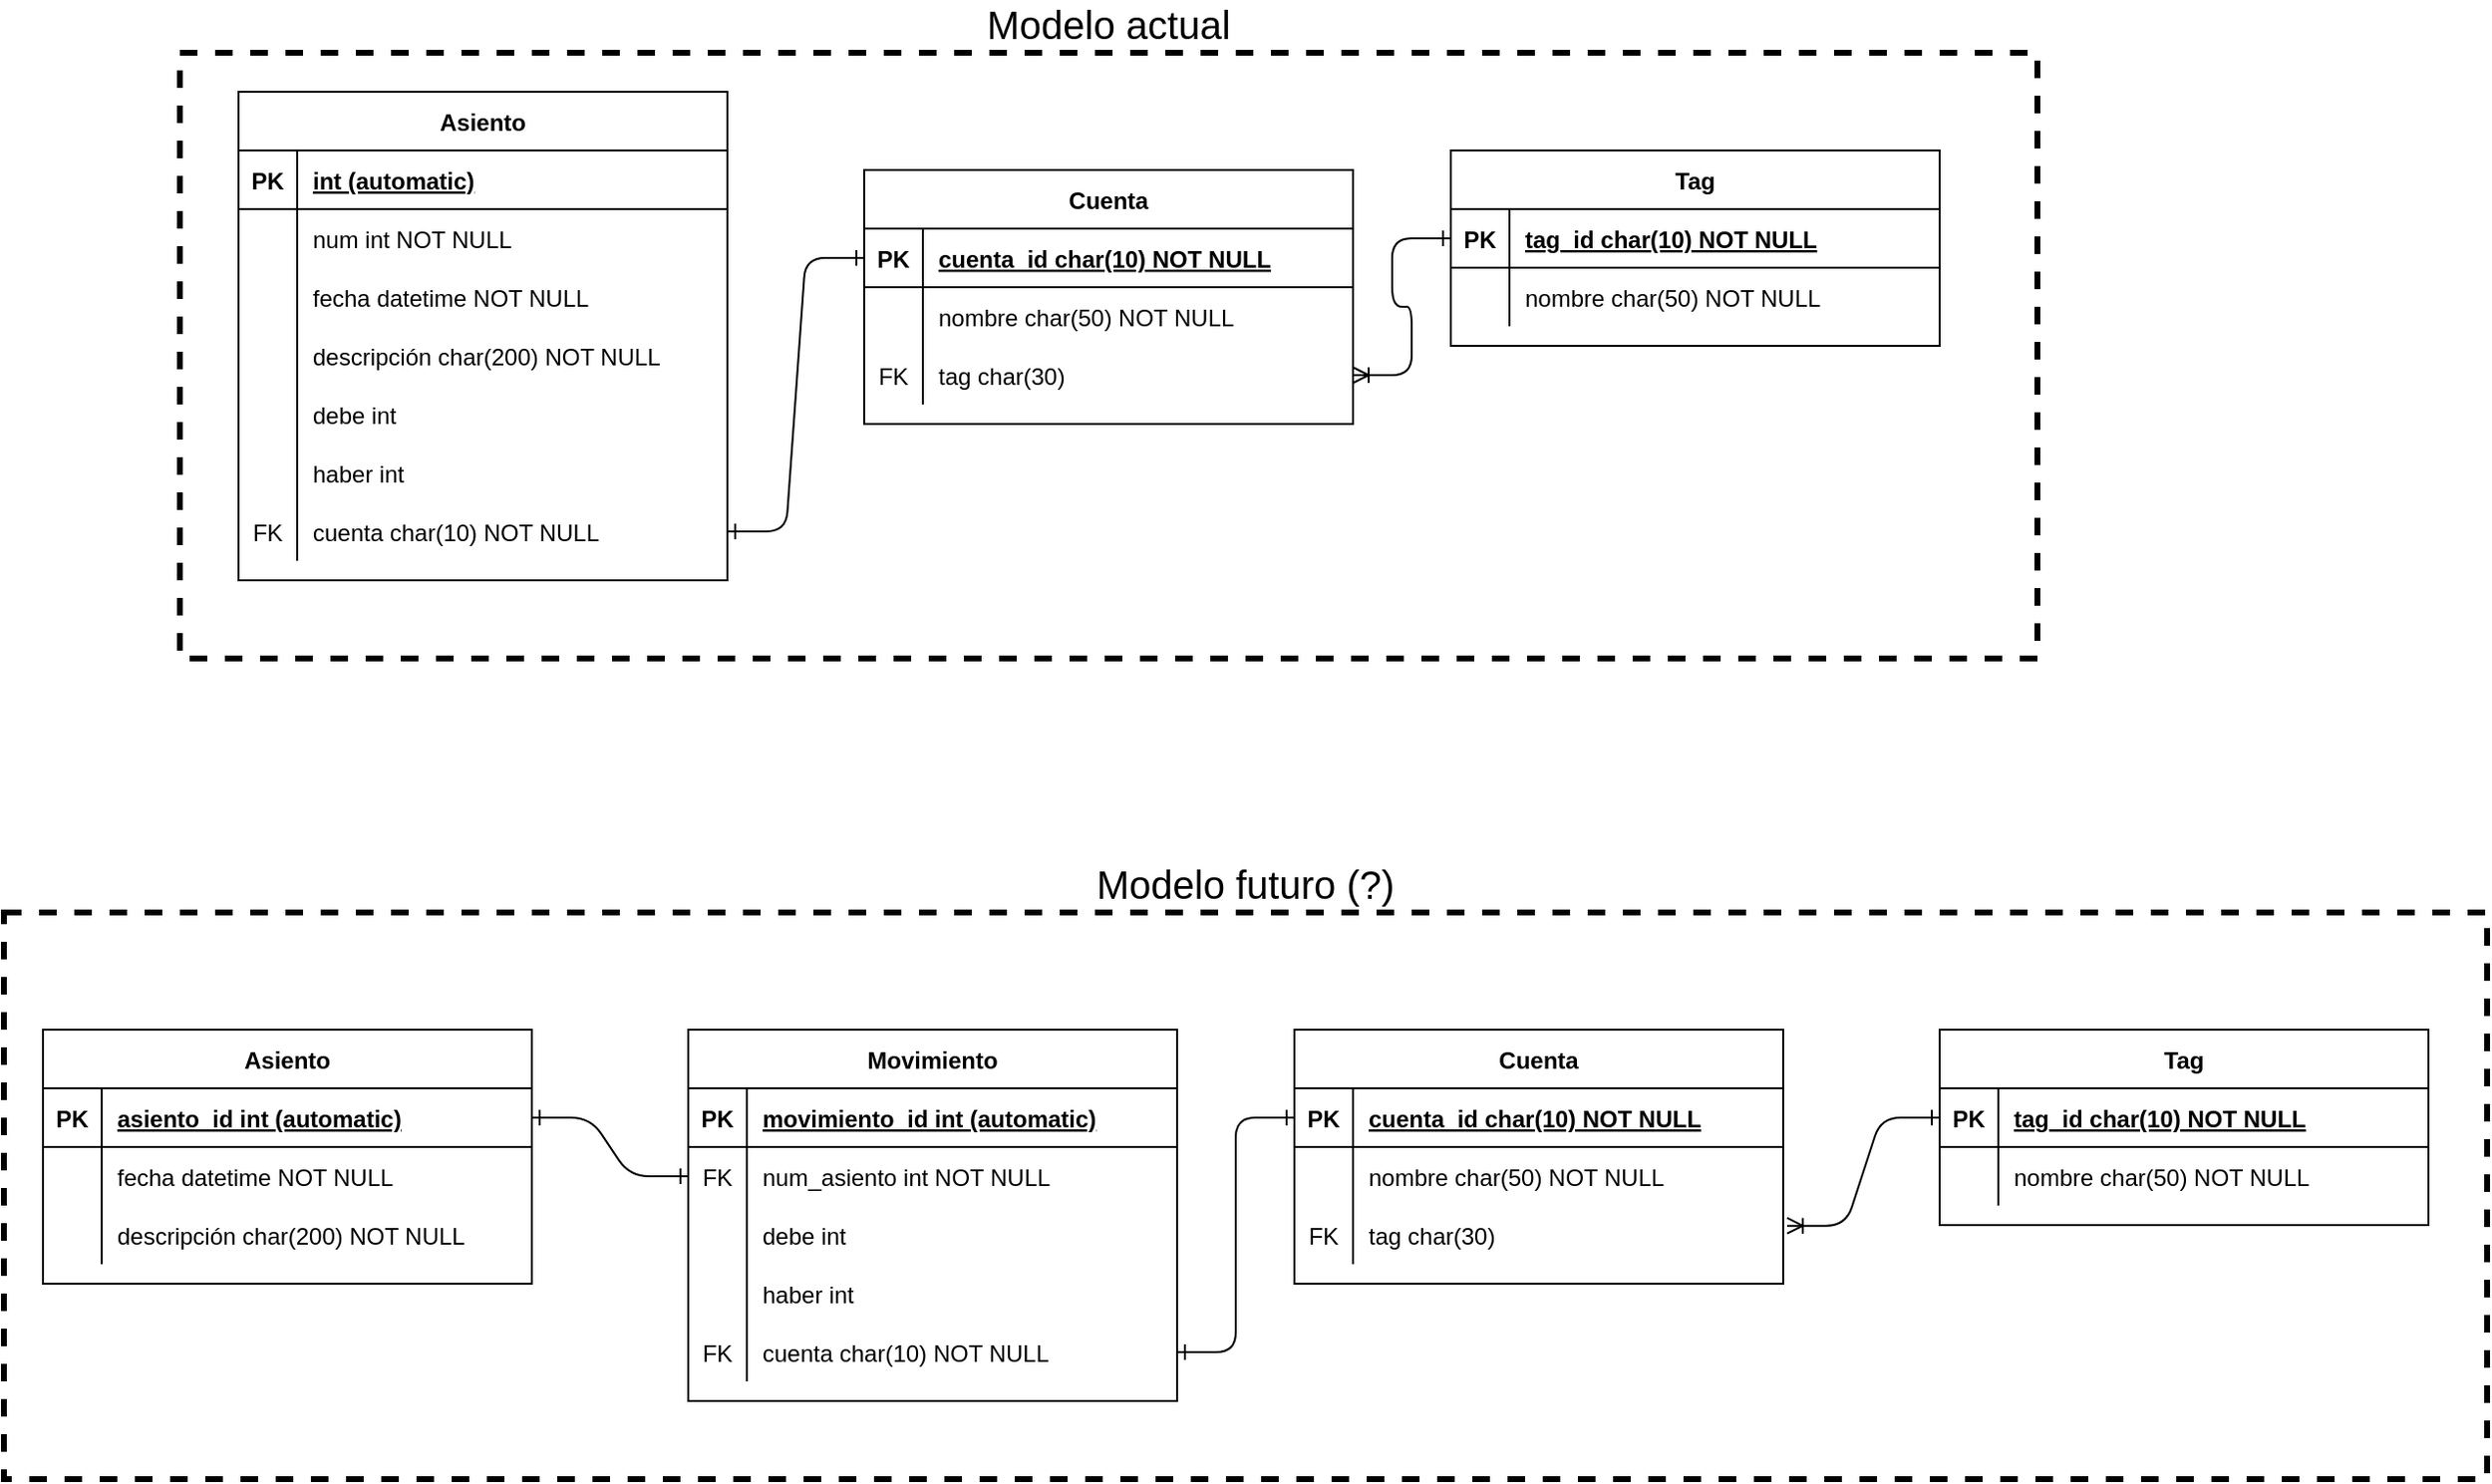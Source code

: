 <mxfile version="14.5.1" type="device" pages="2"><diagram id="R2lEEEUBdFMjLlhIrx00" name="database"><mxGraphModel dx="853" dy="494" grid="1" gridSize="10" guides="1" tooltips="1" connect="1" arrows="1" fold="1" page="1" pageScale="1" pageWidth="850" pageHeight="1100" math="0" shadow="0" extFonts="Permanent Marker^https://fonts.googleapis.com/css?family=Permanent+Marker"><root><mxCell id="0"/><mxCell id="1" parent="0"/><mxCell id="C-vyLk0tnHw3VtMMgP7b-12" value="" style="edgeStyle=entityRelationEdgeStyle;endArrow=ERzeroToMany;startArrow=ERone;endFill=1;startFill=0;" parent="1" edge="1"><mxGeometry width="100" height="100" relative="1" as="geometry"><mxPoint x="400" y="180" as="sourcePoint"/><mxPoint x="700" y="355" as="targetPoint"/></mxGeometry></mxCell><mxCell id="5wsSqQ8kcALmY3AKWx4i-165" value="" style="group;strokeWidth=3;dashed=1;" parent="1" vertex="1" connectable="0"><mxGeometry x="40" y="540" width="1270" height="290" as="geometry"/></mxCell><mxCell id="5wsSqQ8kcALmY3AKWx4i-164" value="&lt;font style=&quot;font-size: 20px&quot;&gt;Modelo futuro (?)&lt;/font&gt;" style="rounded=0;whiteSpace=wrap;html=1;labelPosition=center;verticalLabelPosition=top;align=center;verticalAlign=bottom;dashed=1;strokeWidth=3;" parent="5wsSqQ8kcALmY3AKWx4i-165" vertex="1"><mxGeometry width="1270" height="290" as="geometry"/></mxCell><mxCell id="5wsSqQ8kcALmY3AKWx4i-46" value="Cuenta" style="shape=table;startSize=30;container=1;collapsible=1;childLayout=tableLayout;fixedRows=1;rowLines=0;fontStyle=1;align=center;resizeLast=1;" parent="5wsSqQ8kcALmY3AKWx4i-165" vertex="1"><mxGeometry x="660" y="60" width="250" height="130" as="geometry"/></mxCell><mxCell id="5wsSqQ8kcALmY3AKWx4i-47" value="" style="shape=partialRectangle;collapsible=0;dropTarget=0;pointerEvents=0;fillColor=none;points=[[0,0.5],[1,0.5]];portConstraint=eastwest;top=0;left=0;right=0;bottom=1;" parent="5wsSqQ8kcALmY3AKWx4i-46" vertex="1"><mxGeometry y="30" width="250" height="30" as="geometry"/></mxCell><mxCell id="5wsSqQ8kcALmY3AKWx4i-48" value="PK" style="shape=partialRectangle;overflow=hidden;connectable=0;fillColor=none;top=0;left=0;bottom=0;right=0;fontStyle=1;" parent="5wsSqQ8kcALmY3AKWx4i-47" vertex="1"><mxGeometry width="30" height="30" as="geometry"/></mxCell><mxCell id="5wsSqQ8kcALmY3AKWx4i-49" value="cuenta_id char(10) NOT NULL" style="shape=partialRectangle;overflow=hidden;connectable=0;fillColor=none;top=0;left=0;bottom=0;right=0;align=left;spacingLeft=6;fontStyle=5;" parent="5wsSqQ8kcALmY3AKWx4i-47" vertex="1"><mxGeometry x="30" width="220" height="30" as="geometry"/></mxCell><mxCell id="5wsSqQ8kcALmY3AKWx4i-50" value="" style="shape=partialRectangle;collapsible=0;dropTarget=0;pointerEvents=0;fillColor=none;points=[[0,0.5],[1,0.5]];portConstraint=eastwest;top=0;left=0;right=0;bottom=0;" parent="5wsSqQ8kcALmY3AKWx4i-46" vertex="1"><mxGeometry y="60" width="250" height="30" as="geometry"/></mxCell><mxCell id="5wsSqQ8kcALmY3AKWx4i-51" value="" style="shape=partialRectangle;overflow=hidden;connectable=0;fillColor=none;top=0;left=0;bottom=0;right=0;" parent="5wsSqQ8kcALmY3AKWx4i-50" vertex="1"><mxGeometry width="30" height="30" as="geometry"/></mxCell><mxCell id="5wsSqQ8kcALmY3AKWx4i-52" value="nombre char(50) NOT NULL" style="shape=partialRectangle;overflow=hidden;connectable=0;fillColor=none;top=0;left=0;bottom=0;right=0;align=left;spacingLeft=6;" parent="5wsSqQ8kcALmY3AKWx4i-50" vertex="1"><mxGeometry x="30" width="220" height="30" as="geometry"/></mxCell><mxCell id="5wsSqQ8kcALmY3AKWx4i-107" value="" style="shape=partialRectangle;collapsible=0;dropTarget=0;pointerEvents=0;fillColor=none;points=[[0,0.5],[1,0.5]];portConstraint=eastwest;top=0;left=0;right=0;bottom=0;" parent="5wsSqQ8kcALmY3AKWx4i-46" vertex="1"><mxGeometry y="90" width="250" height="30" as="geometry"/></mxCell><mxCell id="5wsSqQ8kcALmY3AKWx4i-108" value="FK" style="shape=partialRectangle;overflow=hidden;connectable=0;fillColor=none;top=0;left=0;bottom=0;right=0;" parent="5wsSqQ8kcALmY3AKWx4i-107" vertex="1"><mxGeometry width="30" height="30" as="geometry"/></mxCell><mxCell id="5wsSqQ8kcALmY3AKWx4i-109" value="tag char(30)" style="shape=partialRectangle;overflow=hidden;connectable=0;fillColor=none;top=0;left=0;bottom=0;right=0;align=left;spacingLeft=6;" parent="5wsSqQ8kcALmY3AKWx4i-107" vertex="1"><mxGeometry x="30" width="220" height="30" as="geometry"/></mxCell><mxCell id="5wsSqQ8kcALmY3AKWx4i-53" value="Asiento" style="shape=table;startSize=30;container=1;collapsible=1;childLayout=tableLayout;fixedRows=1;rowLines=0;fontStyle=1;align=center;resizeLast=1;" parent="5wsSqQ8kcALmY3AKWx4i-165" vertex="1"><mxGeometry x="20" y="60" width="250" height="130" as="geometry"/></mxCell><mxCell id="5wsSqQ8kcALmY3AKWx4i-54" value="" style="shape=partialRectangle;collapsible=0;dropTarget=0;pointerEvents=0;fillColor=none;points=[[0,0.5],[1,0.5]];portConstraint=eastwest;top=0;left=0;right=0;bottom=1;" parent="5wsSqQ8kcALmY3AKWx4i-53" vertex="1"><mxGeometry y="30" width="250" height="30" as="geometry"/></mxCell><mxCell id="5wsSqQ8kcALmY3AKWx4i-55" value="PK" style="shape=partialRectangle;overflow=hidden;connectable=0;fillColor=none;top=0;left=0;bottom=0;right=0;fontStyle=1;" parent="5wsSqQ8kcALmY3AKWx4i-54" vertex="1"><mxGeometry width="30" height="30" as="geometry"/></mxCell><mxCell id="5wsSqQ8kcALmY3AKWx4i-56" value="asiento_id int (automatic)" style="shape=partialRectangle;overflow=hidden;connectable=0;fillColor=none;top=0;left=0;bottom=0;right=0;align=left;spacingLeft=6;fontStyle=5;" parent="5wsSqQ8kcALmY3AKWx4i-54" vertex="1"><mxGeometry x="30" width="220" height="30" as="geometry"/></mxCell><mxCell id="5wsSqQ8kcALmY3AKWx4i-60" value="" style="shape=partialRectangle;collapsible=0;dropTarget=0;pointerEvents=0;fillColor=none;points=[[0,0.5],[1,0.5]];portConstraint=eastwest;top=0;left=0;right=0;bottom=0;" parent="5wsSqQ8kcALmY3AKWx4i-53" vertex="1"><mxGeometry y="60" width="250" height="30" as="geometry"/></mxCell><mxCell id="5wsSqQ8kcALmY3AKWx4i-61" value="" style="shape=partialRectangle;overflow=hidden;connectable=0;fillColor=none;top=0;left=0;bottom=0;right=0;" parent="5wsSqQ8kcALmY3AKWx4i-60" vertex="1"><mxGeometry width="30" height="30" as="geometry"/></mxCell><mxCell id="5wsSqQ8kcALmY3AKWx4i-62" value="fecha datetime NOT NULL" style="shape=partialRectangle;overflow=hidden;connectable=0;fillColor=none;top=0;left=0;bottom=0;right=0;align=left;spacingLeft=6;" parent="5wsSqQ8kcALmY3AKWx4i-60" vertex="1"><mxGeometry x="30" width="220" height="30" as="geometry"/></mxCell><mxCell id="5wsSqQ8kcALmY3AKWx4i-63" value="" style="shape=partialRectangle;collapsible=0;dropTarget=0;pointerEvents=0;fillColor=none;points=[[0,0.5],[1,0.5]];portConstraint=eastwest;top=0;left=0;right=0;bottom=0;" parent="5wsSqQ8kcALmY3AKWx4i-53" vertex="1"><mxGeometry y="90" width="250" height="30" as="geometry"/></mxCell><mxCell id="5wsSqQ8kcALmY3AKWx4i-64" value="" style="shape=partialRectangle;overflow=hidden;connectable=0;fillColor=none;top=0;left=0;bottom=0;right=0;" parent="5wsSqQ8kcALmY3AKWx4i-63" vertex="1"><mxGeometry width="30" height="30" as="geometry"/></mxCell><mxCell id="5wsSqQ8kcALmY3AKWx4i-65" value="descripción char(200) NOT NULL" style="shape=partialRectangle;overflow=hidden;connectable=0;fillColor=none;top=0;left=0;bottom=0;right=0;align=left;spacingLeft=6;" parent="5wsSqQ8kcALmY3AKWx4i-63" vertex="1"><mxGeometry x="30" width="220" height="30" as="geometry"/></mxCell><mxCell id="5wsSqQ8kcALmY3AKWx4i-75" value="Movimiento" style="shape=table;startSize=30;container=1;collapsible=1;childLayout=tableLayout;fixedRows=1;rowLines=0;fontStyle=1;align=center;resizeLast=1;" parent="5wsSqQ8kcALmY3AKWx4i-165" vertex="1"><mxGeometry x="350" y="60" width="250" height="190" as="geometry"/></mxCell><mxCell id="5wsSqQ8kcALmY3AKWx4i-76" value="" style="shape=partialRectangle;collapsible=0;dropTarget=0;pointerEvents=0;fillColor=none;points=[[0,0.5],[1,0.5]];portConstraint=eastwest;top=0;left=0;right=0;bottom=1;" parent="5wsSqQ8kcALmY3AKWx4i-75" vertex="1"><mxGeometry y="30" width="250" height="30" as="geometry"/></mxCell><mxCell id="5wsSqQ8kcALmY3AKWx4i-77" value="PK" style="shape=partialRectangle;overflow=hidden;connectable=0;fillColor=none;top=0;left=0;bottom=0;right=0;fontStyle=1;" parent="5wsSqQ8kcALmY3AKWx4i-76" vertex="1"><mxGeometry width="30" height="30" as="geometry"/></mxCell><mxCell id="5wsSqQ8kcALmY3AKWx4i-78" value="movimiento_id int (automatic)" style="shape=partialRectangle;overflow=hidden;connectable=0;fillColor=none;top=0;left=0;bottom=0;right=0;align=left;spacingLeft=6;fontStyle=5;" parent="5wsSqQ8kcALmY3AKWx4i-76" vertex="1"><mxGeometry x="30" width="220" height="30" as="geometry"/></mxCell><mxCell id="5wsSqQ8kcALmY3AKWx4i-85" value="" style="shape=partialRectangle;collapsible=0;dropTarget=0;pointerEvents=0;fillColor=none;points=[[0,0.5],[1,0.5]];portConstraint=eastwest;top=0;left=0;right=0;bottom=0;" parent="5wsSqQ8kcALmY3AKWx4i-75" vertex="1"><mxGeometry y="60" width="250" height="30" as="geometry"/></mxCell><mxCell id="5wsSqQ8kcALmY3AKWx4i-86" value="FK" style="shape=partialRectangle;overflow=hidden;connectable=0;fillColor=none;top=0;left=0;bottom=0;right=0;" parent="5wsSqQ8kcALmY3AKWx4i-85" vertex="1"><mxGeometry width="30" height="30" as="geometry"/></mxCell><mxCell id="5wsSqQ8kcALmY3AKWx4i-87" value="num_asiento int NOT NULL" style="shape=partialRectangle;overflow=hidden;connectable=0;fillColor=none;top=0;left=0;bottom=0;right=0;align=left;spacingLeft=6;" parent="5wsSqQ8kcALmY3AKWx4i-85" vertex="1"><mxGeometry x="30" width="220" height="30" as="geometry"/></mxCell><mxCell id="5wsSqQ8kcALmY3AKWx4i-79" value="" style="shape=partialRectangle;collapsible=0;dropTarget=0;pointerEvents=0;fillColor=none;points=[[0,0.5],[1,0.5]];portConstraint=eastwest;top=0;left=0;right=0;bottom=0;" parent="5wsSqQ8kcALmY3AKWx4i-75" vertex="1"><mxGeometry y="90" width="250" height="30" as="geometry"/></mxCell><mxCell id="5wsSqQ8kcALmY3AKWx4i-80" value="" style="shape=partialRectangle;overflow=hidden;connectable=0;fillColor=none;top=0;left=0;bottom=0;right=0;" parent="5wsSqQ8kcALmY3AKWx4i-79" vertex="1"><mxGeometry width="30" height="30" as="geometry"/></mxCell><mxCell id="5wsSqQ8kcALmY3AKWx4i-81" value="debe int" style="shape=partialRectangle;overflow=hidden;connectable=0;fillColor=none;top=0;left=0;bottom=0;right=0;align=left;spacingLeft=6;" parent="5wsSqQ8kcALmY3AKWx4i-79" vertex="1"><mxGeometry x="30" width="220" height="30" as="geometry"/></mxCell><mxCell id="5wsSqQ8kcALmY3AKWx4i-82" value="" style="shape=partialRectangle;collapsible=0;dropTarget=0;pointerEvents=0;fillColor=none;points=[[0,0.5],[1,0.5]];portConstraint=eastwest;top=0;left=0;right=0;bottom=0;" parent="5wsSqQ8kcALmY3AKWx4i-75" vertex="1"><mxGeometry y="120" width="250" height="30" as="geometry"/></mxCell><mxCell id="5wsSqQ8kcALmY3AKWx4i-83" value="" style="shape=partialRectangle;overflow=hidden;connectable=0;fillColor=none;top=0;left=0;bottom=0;right=0;" parent="5wsSqQ8kcALmY3AKWx4i-82" vertex="1"><mxGeometry width="30" height="30" as="geometry"/></mxCell><mxCell id="5wsSqQ8kcALmY3AKWx4i-84" value="haber int" style="shape=partialRectangle;overflow=hidden;connectable=0;fillColor=none;top=0;left=0;bottom=0;right=0;align=left;spacingLeft=6;" parent="5wsSqQ8kcALmY3AKWx4i-82" vertex="1"><mxGeometry x="30" width="220" height="30" as="geometry"/></mxCell><mxCell id="5wsSqQ8kcALmY3AKWx4i-90" value="" style="shape=partialRectangle;collapsible=0;dropTarget=0;pointerEvents=0;fillColor=none;points=[[0,0.5],[1,0.5]];portConstraint=eastwest;top=0;left=0;right=0;bottom=0;" parent="5wsSqQ8kcALmY3AKWx4i-75" vertex="1"><mxGeometry y="150" width="250" height="30" as="geometry"/></mxCell><mxCell id="5wsSqQ8kcALmY3AKWx4i-91" value="FK" style="shape=partialRectangle;overflow=hidden;connectable=0;fillColor=none;top=0;left=0;bottom=0;right=0;" parent="5wsSqQ8kcALmY3AKWx4i-90" vertex="1"><mxGeometry width="30" height="30" as="geometry"/></mxCell><mxCell id="5wsSqQ8kcALmY3AKWx4i-92" value="cuenta char(10) NOT NULL" style="shape=partialRectangle;overflow=hidden;connectable=0;fillColor=none;top=0;left=0;bottom=0;right=0;align=left;spacingLeft=6;" parent="5wsSqQ8kcALmY3AKWx4i-90" vertex="1"><mxGeometry x="30" width="220" height="30" as="geometry"/></mxCell><mxCell id="5wsSqQ8kcALmY3AKWx4i-88" value="" style="edgeStyle=entityRelationEdgeStyle;endArrow=ERone;startArrow=ERone;endFill=0;startFill=0;entryX=1;entryY=0.5;entryDx=0;entryDy=0;exitX=0;exitY=0.5;exitDx=0;exitDy=0;" parent="5wsSqQ8kcALmY3AKWx4i-165" source="5wsSqQ8kcALmY3AKWx4i-47" target="5wsSqQ8kcALmY3AKWx4i-90" edge="1"><mxGeometry width="100" height="100" relative="1" as="geometry"><mxPoint x="410" y="-135" as="sourcePoint"/><mxPoint x="320" y="45" as="targetPoint"/></mxGeometry></mxCell><mxCell id="5wsSqQ8kcALmY3AKWx4i-89" value="" style="edgeStyle=entityRelationEdgeStyle;endArrow=ERone;startArrow=ERone;endFill=0;startFill=0;entryX=1;entryY=0.5;entryDx=0;entryDy=0;exitX=0;exitY=0.5;exitDx=0;exitDy=0;" parent="5wsSqQ8kcALmY3AKWx4i-165" source="5wsSqQ8kcALmY3AKWx4i-85" target="5wsSqQ8kcALmY3AKWx4i-54" edge="1"><mxGeometry width="100" height="100" relative="1" as="geometry"><mxPoint x="420" y="-125" as="sourcePoint"/><mxPoint x="330" y="55" as="targetPoint"/></mxGeometry></mxCell><mxCell id="5wsSqQ8kcALmY3AKWx4i-110" value="Tag" style="shape=table;startSize=30;container=1;collapsible=1;childLayout=tableLayout;fixedRows=1;rowLines=0;fontStyle=1;align=center;resizeLast=1;" parent="5wsSqQ8kcALmY3AKWx4i-165" vertex="1"><mxGeometry x="990" y="60" width="250" height="100" as="geometry"/></mxCell><mxCell id="5wsSqQ8kcALmY3AKWx4i-111" value="" style="shape=partialRectangle;collapsible=0;dropTarget=0;pointerEvents=0;fillColor=none;points=[[0,0.5],[1,0.5]];portConstraint=eastwest;top=0;left=0;right=0;bottom=1;" parent="5wsSqQ8kcALmY3AKWx4i-110" vertex="1"><mxGeometry y="30" width="250" height="30" as="geometry"/></mxCell><mxCell id="5wsSqQ8kcALmY3AKWx4i-112" value="PK" style="shape=partialRectangle;overflow=hidden;connectable=0;fillColor=none;top=0;left=0;bottom=0;right=0;fontStyle=1;" parent="5wsSqQ8kcALmY3AKWx4i-111" vertex="1"><mxGeometry width="30" height="30" as="geometry"/></mxCell><mxCell id="5wsSqQ8kcALmY3AKWx4i-113" value="tag_id char(10) NOT NULL" style="shape=partialRectangle;overflow=hidden;connectable=0;fillColor=none;top=0;left=0;bottom=0;right=0;align=left;spacingLeft=6;fontStyle=5;" parent="5wsSqQ8kcALmY3AKWx4i-111" vertex="1"><mxGeometry x="30" width="220" height="30" as="geometry"/></mxCell><mxCell id="5wsSqQ8kcALmY3AKWx4i-114" value="" style="shape=partialRectangle;collapsible=0;dropTarget=0;pointerEvents=0;fillColor=none;points=[[0,0.5],[1,0.5]];portConstraint=eastwest;top=0;left=0;right=0;bottom=0;" parent="5wsSqQ8kcALmY3AKWx4i-110" vertex="1"><mxGeometry y="60" width="250" height="30" as="geometry"/></mxCell><mxCell id="5wsSqQ8kcALmY3AKWx4i-115" value="" style="shape=partialRectangle;overflow=hidden;connectable=0;fillColor=none;top=0;left=0;bottom=0;right=0;" parent="5wsSqQ8kcALmY3AKWx4i-114" vertex="1"><mxGeometry width="30" height="30" as="geometry"/></mxCell><mxCell id="5wsSqQ8kcALmY3AKWx4i-116" value="nombre char(50) NOT NULL" style="shape=partialRectangle;overflow=hidden;connectable=0;fillColor=none;top=0;left=0;bottom=0;right=0;align=left;spacingLeft=6;" parent="5wsSqQ8kcALmY3AKWx4i-114" vertex="1"><mxGeometry x="30" width="220" height="30" as="geometry"/></mxCell><mxCell id="5wsSqQ8kcALmY3AKWx4i-117" value="" style="edgeStyle=entityRelationEdgeStyle;endArrow=ERoneToMany;startArrow=ERone;endFill=0;startFill=0;exitX=0;exitY=0.5;exitDx=0;exitDy=0;entryX=1.008;entryY=0.344;entryDx=0;entryDy=0;entryPerimeter=0;" parent="5wsSqQ8kcALmY3AKWx4i-165" source="5wsSqQ8kcALmY3AKWx4i-111" target="5wsSqQ8kcALmY3AKWx4i-107" edge="1"><mxGeometry width="100" height="100" relative="1" as="geometry"><mxPoint x="770" y="-135" as="sourcePoint"/><mxPoint x="690" y="-75" as="targetPoint"/></mxGeometry></mxCell><mxCell id="5wsSqQ8kcALmY3AKWx4i-166" value="" style="group" parent="1" vertex="1" connectable="0"><mxGeometry x="130" y="100" width="950" height="310" as="geometry"/></mxCell><mxCell id="5wsSqQ8kcALmY3AKWx4i-118" value="&lt;font style=&quot;font-size: 20px&quot;&gt;Modelo actual&lt;/font&gt;" style="rounded=0;whiteSpace=wrap;html=1;labelPosition=center;verticalLabelPosition=top;align=center;verticalAlign=bottom;dashed=1;strokeWidth=3;" parent="5wsSqQ8kcALmY3AKWx4i-166" vertex="1"><mxGeometry width="950" height="310" as="geometry"/></mxCell><mxCell id="W93jmHe5o8WmuZFk_GXk-1" value="Asiento" style="shape=table;startSize=30;container=1;collapsible=1;childLayout=tableLayout;fixedRows=1;rowLines=0;fontStyle=1;align=center;resizeLast=1;" parent="5wsSqQ8kcALmY3AKWx4i-166" vertex="1"><mxGeometry x="30" y="20" width="250" height="250" as="geometry"/></mxCell><mxCell id="W93jmHe5o8WmuZFk_GXk-2" value="" style="shape=partialRectangle;collapsible=0;dropTarget=0;pointerEvents=0;fillColor=none;points=[[0,0.5],[1,0.5]];portConstraint=eastwest;top=0;left=0;right=0;bottom=1;" parent="W93jmHe5o8WmuZFk_GXk-1" vertex="1"><mxGeometry y="30" width="250" height="30" as="geometry"/></mxCell><mxCell id="W93jmHe5o8WmuZFk_GXk-3" value="PK" style="shape=partialRectangle;overflow=hidden;connectable=0;fillColor=none;top=0;left=0;bottom=0;right=0;fontStyle=1;" parent="W93jmHe5o8WmuZFk_GXk-2" vertex="1"><mxGeometry width="30" height="30" as="geometry"/></mxCell><mxCell id="W93jmHe5o8WmuZFk_GXk-4" value="int (automatic)" style="shape=partialRectangle;overflow=hidden;connectable=0;fillColor=none;top=0;left=0;bottom=0;right=0;align=left;spacingLeft=6;fontStyle=5;" parent="W93jmHe5o8WmuZFk_GXk-2" vertex="1"><mxGeometry x="30" width="220" height="30" as="geometry"/></mxCell><mxCell id="W93jmHe5o8WmuZFk_GXk-5" value="" style="shape=partialRectangle;collapsible=0;dropTarget=0;pointerEvents=0;fillColor=none;points=[[0,0.5],[1,0.5]];portConstraint=eastwest;top=0;left=0;right=0;bottom=0;" parent="W93jmHe5o8WmuZFk_GXk-1" vertex="1"><mxGeometry y="60" width="250" height="30" as="geometry"/></mxCell><mxCell id="W93jmHe5o8WmuZFk_GXk-6" value="" style="shape=partialRectangle;overflow=hidden;connectable=0;fillColor=none;top=0;left=0;bottom=0;right=0;" parent="W93jmHe5o8WmuZFk_GXk-5" vertex="1"><mxGeometry width="30" height="30" as="geometry"/></mxCell><mxCell id="W93jmHe5o8WmuZFk_GXk-7" value="num int NOT NULL" style="shape=partialRectangle;overflow=hidden;connectable=0;fillColor=none;top=0;left=0;bottom=0;right=0;align=left;spacingLeft=6;" parent="W93jmHe5o8WmuZFk_GXk-5" vertex="1"><mxGeometry x="30" width="220" height="30" as="geometry"/></mxCell><mxCell id="5wsSqQ8kcALmY3AKWx4i-1" value="" style="shape=partialRectangle;collapsible=0;dropTarget=0;pointerEvents=0;fillColor=none;points=[[0,0.5],[1,0.5]];portConstraint=eastwest;top=0;left=0;right=0;bottom=0;" parent="W93jmHe5o8WmuZFk_GXk-1" vertex="1"><mxGeometry y="90" width="250" height="30" as="geometry"/></mxCell><mxCell id="5wsSqQ8kcALmY3AKWx4i-2" value="" style="shape=partialRectangle;overflow=hidden;connectable=0;fillColor=none;top=0;left=0;bottom=0;right=0;" parent="5wsSqQ8kcALmY3AKWx4i-1" vertex="1"><mxGeometry width="30" height="30" as="geometry"/></mxCell><mxCell id="5wsSqQ8kcALmY3AKWx4i-3" value="fecha datetime NOT NULL" style="shape=partialRectangle;overflow=hidden;connectable=0;fillColor=none;top=0;left=0;bottom=0;right=0;align=left;spacingLeft=6;" parent="5wsSqQ8kcALmY3AKWx4i-1" vertex="1"><mxGeometry x="30" width="220" height="30" as="geometry"/></mxCell><mxCell id="5wsSqQ8kcALmY3AKWx4i-4" value="" style="shape=partialRectangle;collapsible=0;dropTarget=0;pointerEvents=0;fillColor=none;points=[[0,0.5],[1,0.5]];portConstraint=eastwest;top=0;left=0;right=0;bottom=0;" parent="W93jmHe5o8WmuZFk_GXk-1" vertex="1"><mxGeometry y="120" width="250" height="30" as="geometry"/></mxCell><mxCell id="5wsSqQ8kcALmY3AKWx4i-5" value="" style="shape=partialRectangle;overflow=hidden;connectable=0;fillColor=none;top=0;left=0;bottom=0;right=0;" parent="5wsSqQ8kcALmY3AKWx4i-4" vertex="1"><mxGeometry width="30" height="30" as="geometry"/></mxCell><mxCell id="5wsSqQ8kcALmY3AKWx4i-6" value="descripción char(200) NOT NULL" style="shape=partialRectangle;overflow=hidden;connectable=0;fillColor=none;top=0;left=0;bottom=0;right=0;align=left;spacingLeft=6;" parent="5wsSqQ8kcALmY3AKWx4i-4" vertex="1"><mxGeometry x="30" width="220" height="30" as="geometry"/></mxCell><mxCell id="5wsSqQ8kcALmY3AKWx4i-20" value="" style="shape=partialRectangle;collapsible=0;dropTarget=0;pointerEvents=0;fillColor=none;points=[[0,0.5],[1,0.5]];portConstraint=eastwest;top=0;left=0;right=0;bottom=0;" parent="W93jmHe5o8WmuZFk_GXk-1" vertex="1"><mxGeometry y="150" width="250" height="30" as="geometry"/></mxCell><mxCell id="5wsSqQ8kcALmY3AKWx4i-21" value="" style="shape=partialRectangle;overflow=hidden;connectable=0;fillColor=none;top=0;left=0;bottom=0;right=0;" parent="5wsSqQ8kcALmY3AKWx4i-20" vertex="1"><mxGeometry width="30" height="30" as="geometry"/></mxCell><mxCell id="5wsSqQ8kcALmY3AKWx4i-22" value="debe int" style="shape=partialRectangle;overflow=hidden;connectable=0;fillColor=none;top=0;left=0;bottom=0;right=0;align=left;spacingLeft=6;" parent="5wsSqQ8kcALmY3AKWx4i-20" vertex="1"><mxGeometry x="30" width="220" height="30" as="geometry"/></mxCell><mxCell id="5wsSqQ8kcALmY3AKWx4i-23" value="" style="shape=partialRectangle;collapsible=0;dropTarget=0;pointerEvents=0;fillColor=none;points=[[0,0.5],[1,0.5]];portConstraint=eastwest;top=0;left=0;right=0;bottom=0;" parent="W93jmHe5o8WmuZFk_GXk-1" vertex="1"><mxGeometry y="180" width="250" height="30" as="geometry"/></mxCell><mxCell id="5wsSqQ8kcALmY3AKWx4i-24" value="" style="shape=partialRectangle;overflow=hidden;connectable=0;fillColor=none;top=0;left=0;bottom=0;right=0;" parent="5wsSqQ8kcALmY3AKWx4i-23" vertex="1"><mxGeometry width="30" height="30" as="geometry"/></mxCell><mxCell id="5wsSqQ8kcALmY3AKWx4i-25" value="haber int" style="shape=partialRectangle;overflow=hidden;connectable=0;fillColor=none;top=0;left=0;bottom=0;right=0;align=left;spacingLeft=6;" parent="5wsSqQ8kcALmY3AKWx4i-23" vertex="1"><mxGeometry x="30" width="220" height="30" as="geometry"/></mxCell><mxCell id="5wsSqQ8kcALmY3AKWx4i-26" value="" style="shape=partialRectangle;collapsible=0;dropTarget=0;pointerEvents=0;fillColor=none;points=[[0,0.5],[1,0.5]];portConstraint=eastwest;top=0;left=0;right=0;bottom=0;" parent="W93jmHe5o8WmuZFk_GXk-1" vertex="1"><mxGeometry y="210" width="250" height="30" as="geometry"/></mxCell><mxCell id="5wsSqQ8kcALmY3AKWx4i-27" value="FK" style="shape=partialRectangle;overflow=hidden;connectable=0;fillColor=none;top=0;left=0;bottom=0;right=0;" parent="5wsSqQ8kcALmY3AKWx4i-26" vertex="1"><mxGeometry width="30" height="30" as="geometry"/></mxCell><mxCell id="5wsSqQ8kcALmY3AKWx4i-28" value="cuenta char(10) NOT NULL" style="shape=partialRectangle;overflow=hidden;connectable=0;fillColor=none;top=0;left=0;bottom=0;right=0;align=left;spacingLeft=6;" parent="5wsSqQ8kcALmY3AKWx4i-26" vertex="1"><mxGeometry x="30" width="220" height="30" as="geometry"/></mxCell><mxCell id="5wsSqQ8kcALmY3AKWx4i-37" value="Cuenta" style="shape=table;startSize=30;container=1;collapsible=1;childLayout=tableLayout;fixedRows=1;rowLines=0;fontStyle=1;align=center;resizeLast=1;" parent="5wsSqQ8kcALmY3AKWx4i-166" vertex="1"><mxGeometry x="350" y="60" width="250" height="130" as="geometry"/></mxCell><mxCell id="5wsSqQ8kcALmY3AKWx4i-38" value="" style="shape=partialRectangle;collapsible=0;dropTarget=0;pointerEvents=0;fillColor=none;points=[[0,0.5],[1,0.5]];portConstraint=eastwest;top=0;left=0;right=0;bottom=1;" parent="5wsSqQ8kcALmY3AKWx4i-37" vertex="1"><mxGeometry y="30" width="250" height="30" as="geometry"/></mxCell><mxCell id="5wsSqQ8kcALmY3AKWx4i-39" value="PK" style="shape=partialRectangle;overflow=hidden;connectable=0;fillColor=none;top=0;left=0;bottom=0;right=0;fontStyle=1;" parent="5wsSqQ8kcALmY3AKWx4i-38" vertex="1"><mxGeometry width="30" height="30" as="geometry"/></mxCell><mxCell id="5wsSqQ8kcALmY3AKWx4i-40" value="cuenta_id char(10) NOT NULL" style="shape=partialRectangle;overflow=hidden;connectable=0;fillColor=none;top=0;left=0;bottom=0;right=0;align=left;spacingLeft=6;fontStyle=5;" parent="5wsSqQ8kcALmY3AKWx4i-38" vertex="1"><mxGeometry x="30" width="220" height="30" as="geometry"/></mxCell><mxCell id="5wsSqQ8kcALmY3AKWx4i-41" value="" style="shape=partialRectangle;collapsible=0;dropTarget=0;pointerEvents=0;fillColor=none;points=[[0,0.5],[1,0.5]];portConstraint=eastwest;top=0;left=0;right=0;bottom=0;" parent="5wsSqQ8kcALmY3AKWx4i-37" vertex="1"><mxGeometry y="60" width="250" height="30" as="geometry"/></mxCell><mxCell id="5wsSqQ8kcALmY3AKWx4i-42" value="" style="shape=partialRectangle;overflow=hidden;connectable=0;fillColor=none;top=0;left=0;bottom=0;right=0;" parent="5wsSqQ8kcALmY3AKWx4i-41" vertex="1"><mxGeometry width="30" height="30" as="geometry"/></mxCell><mxCell id="5wsSqQ8kcALmY3AKWx4i-43" value="nombre char(50) NOT NULL" style="shape=partialRectangle;overflow=hidden;connectable=0;fillColor=none;top=0;left=0;bottom=0;right=0;align=left;spacingLeft=6;" parent="5wsSqQ8kcALmY3AKWx4i-41" vertex="1"><mxGeometry x="30" width="220" height="30" as="geometry"/></mxCell><mxCell id="5wsSqQ8kcALmY3AKWx4i-93" value="" style="shape=partialRectangle;collapsible=0;dropTarget=0;pointerEvents=0;fillColor=none;points=[[0,0.5],[1,0.5]];portConstraint=eastwest;top=0;left=0;right=0;bottom=0;" parent="5wsSqQ8kcALmY3AKWx4i-37" vertex="1"><mxGeometry y="90" width="250" height="30" as="geometry"/></mxCell><mxCell id="5wsSqQ8kcALmY3AKWx4i-94" value="FK" style="shape=partialRectangle;overflow=hidden;connectable=0;fillColor=none;top=0;left=0;bottom=0;right=0;" parent="5wsSqQ8kcALmY3AKWx4i-93" vertex="1"><mxGeometry width="30" height="30" as="geometry"/></mxCell><mxCell id="5wsSqQ8kcALmY3AKWx4i-95" value="tag char(30)" style="shape=partialRectangle;overflow=hidden;connectable=0;fillColor=none;top=0;left=0;bottom=0;right=0;align=left;spacingLeft=6;" parent="5wsSqQ8kcALmY3AKWx4i-93" vertex="1"><mxGeometry x="30" width="220" height="30" as="geometry"/></mxCell><mxCell id="5wsSqQ8kcALmY3AKWx4i-44" value="" style="edgeStyle=entityRelationEdgeStyle;endArrow=ERone;startArrow=ERone;endFill=0;startFill=0;entryX=1;entryY=0.5;entryDx=0;entryDy=0;exitX=0;exitY=0.5;exitDx=0;exitDy=0;" parent="5wsSqQ8kcALmY3AKWx4i-166" source="5wsSqQ8kcALmY3AKWx4i-38" target="5wsSqQ8kcALmY3AKWx4i-26" edge="1"><mxGeometry width="100" height="100" as="geometry"><mxPoint x="450" y="620" as="sourcePoint"/><mxPoint x="450" y="185" as="targetPoint"/></mxGeometry></mxCell><mxCell id="5wsSqQ8kcALmY3AKWx4i-96" value="Tag" style="shape=table;startSize=30;container=1;collapsible=1;childLayout=tableLayout;fixedRows=1;rowLines=0;fontStyle=1;align=center;resizeLast=1;" parent="5wsSqQ8kcALmY3AKWx4i-166" vertex="1"><mxGeometry x="650" y="50" width="250" height="100" as="geometry"/></mxCell><mxCell id="5wsSqQ8kcALmY3AKWx4i-97" value="" style="shape=partialRectangle;collapsible=0;dropTarget=0;pointerEvents=0;fillColor=none;points=[[0,0.5],[1,0.5]];portConstraint=eastwest;top=0;left=0;right=0;bottom=1;" parent="5wsSqQ8kcALmY3AKWx4i-96" vertex="1"><mxGeometry y="30" width="250" height="30" as="geometry"/></mxCell><mxCell id="5wsSqQ8kcALmY3AKWx4i-98" value="PK" style="shape=partialRectangle;overflow=hidden;connectable=0;fillColor=none;top=0;left=0;bottom=0;right=0;fontStyle=1;" parent="5wsSqQ8kcALmY3AKWx4i-97" vertex="1"><mxGeometry width="30" height="30" as="geometry"/></mxCell><mxCell id="5wsSqQ8kcALmY3AKWx4i-99" value="tag_id char(10) NOT NULL" style="shape=partialRectangle;overflow=hidden;connectable=0;fillColor=none;top=0;left=0;bottom=0;right=0;align=left;spacingLeft=6;fontStyle=5;" parent="5wsSqQ8kcALmY3AKWx4i-97" vertex="1"><mxGeometry x="30" width="220" height="30" as="geometry"/></mxCell><mxCell id="5wsSqQ8kcALmY3AKWx4i-100" value="" style="shape=partialRectangle;collapsible=0;dropTarget=0;pointerEvents=0;fillColor=none;points=[[0,0.5],[1,0.5]];portConstraint=eastwest;top=0;left=0;right=0;bottom=0;" parent="5wsSqQ8kcALmY3AKWx4i-96" vertex="1"><mxGeometry y="60" width="250" height="30" as="geometry"/></mxCell><mxCell id="5wsSqQ8kcALmY3AKWx4i-101" value="" style="shape=partialRectangle;overflow=hidden;connectable=0;fillColor=none;top=0;left=0;bottom=0;right=0;" parent="5wsSqQ8kcALmY3AKWx4i-100" vertex="1"><mxGeometry width="30" height="30" as="geometry"/></mxCell><mxCell id="5wsSqQ8kcALmY3AKWx4i-102" value="nombre char(50) NOT NULL" style="shape=partialRectangle;overflow=hidden;connectable=0;fillColor=none;top=0;left=0;bottom=0;right=0;align=left;spacingLeft=6;" parent="5wsSqQ8kcALmY3AKWx4i-100" vertex="1"><mxGeometry x="30" width="220" height="30" as="geometry"/></mxCell><mxCell id="5wsSqQ8kcALmY3AKWx4i-106" value="" style="edgeStyle=entityRelationEdgeStyle;endArrow=ERoneToMany;startArrow=ERone;endFill=0;startFill=0;exitX=0;exitY=0.5;exitDx=0;exitDy=0;" parent="5wsSqQ8kcALmY3AKWx4i-166" source="5wsSqQ8kcALmY3AKWx4i-97" target="5wsSqQ8kcALmY3AKWx4i-93" edge="1"><mxGeometry width="100" height="100" as="geometry"><mxPoint x="450" y="105" as="sourcePoint"/><mxPoint x="330" y="285" as="targetPoint"/></mxGeometry></mxCell></root></mxGraphModel></diagram><diagram id="Y7-BAxsonGfU9jkhEvj1" name="web pages"><mxGraphModel dx="2020" dy="1158" grid="1" gridSize="10" guides="1" tooltips="1" connect="1" arrows="1" fold="1" page="1" pageScale="1" pageWidth="827" pageHeight="1169" math="0" shadow="0"><root><mxCell id="V-9HVx4rBFEsEH9LMlEc-0"/><mxCell id="V-9HVx4rBFEsEH9LMlEc-1" parent="V-9HVx4rBFEsEH9LMlEc-0"/><mxCell id="bSevON31y2XfMcW0Z2QW-26" value="" style="rounded=1;whiteSpace=wrap;html=1;arcSize=4;fillColor=#f5f5f5;strokeColor=#666666;fontColor=#333333;" vertex="1" parent="V-9HVx4rBFEsEH9LMlEc-1"><mxGeometry x="485" y="465" width="350" height="330" as="geometry"/></mxCell><mxCell id="_fiHN6p_8Egq4YrkEzb--38" value="" style="rounded=0;whiteSpace=wrap;html=1;fillColor=none;" vertex="1" parent="V-9HVx4rBFEsEH9LMlEc-1"><mxGeometry x="1110" y="45" width="460" height="480" as="geometry"/></mxCell><mxCell id="bSevON31y2XfMcW0Z2QW-1" value="" style="rounded=0;whiteSpace=wrap;html=1;fillColor=none;" vertex="1" parent="V-9HVx4rBFEsEH9LMlEc-1"><mxGeometry x="10" y="40" width="440" height="510" as="geometry"/></mxCell><mxCell id="bSevON31y2XfMcW0Z2QW-2" value="menús" style="rounded=1;whiteSpace=wrap;html=1;fillColor=#e1d5e7;strokeColor=#9673a6;" vertex="1" parent="V-9HVx4rBFEsEH9LMlEc-1"><mxGeometry x="20" y="50" width="70" height="490" as="geometry"/></mxCell><mxCell id="bSevON31y2XfMcW0Z2QW-3" value="Cabecera" style="rounded=1;whiteSpace=wrap;html=1;fillColor=#fff2cc;strokeColor=#d6b656;" vertex="1" parent="V-9HVx4rBFEsEH9LMlEc-1"><mxGeometry x="100" y="50" width="340" height="40" as="geometry"/></mxCell><mxCell id="bSevON31y2XfMcW0Z2QW-4" value="pie de página" style="rounded=1;whiteSpace=wrap;html=1;fillColor=#fad7ac;strokeColor=#b46504;" vertex="1" parent="V-9HVx4rBFEsEH9LMlEc-1"><mxGeometry x="100" y="500" width="340" height="40" as="geometry"/></mxCell><mxCell id="bSevON31y2XfMcW0Z2QW-5" value="contenido principal" style="rounded=1;whiteSpace=wrap;html=1;arcSize=4;fillColor=#f5f5f5;strokeColor=#666666;fontColor=#333333;" vertex="1" parent="V-9HVx4rBFEsEH9LMlEc-1"><mxGeometry x="100" y="100" width="230" height="390" as="geometry"/></mxCell><mxCell id="bSevON31y2XfMcW0Z2QW-6" value="filtros" style="rounded=1;whiteSpace=wrap;html=1;arcSize=4;fillColor=#b0e3e6;strokeColor=#0e8088;" vertex="1" parent="V-9HVx4rBFEsEH9LMlEc-1"><mxGeometry x="340" y="100" width="100" height="390" as="geometry"/></mxCell><mxCell id="bSevON31y2XfMcW0Z2QW-8" value="" style="rounded=1;whiteSpace=wrap;html=1;fillColor=#e1d5e7;strokeColor=#9673a6;" vertex="1" parent="V-9HVx4rBFEsEH9LMlEc-1"><mxGeometry x="480" y="110" width="90" height="260" as="geometry"/></mxCell><mxCell id="bSevON31y2XfMcW0Z2QW-9" value="Menú" style="text;html=1;strokeColor=none;fillColor=none;align=center;verticalAlign=middle;whiteSpace=wrap;rounded=0;fontSize=16;fontStyle=1" vertex="1" parent="V-9HVx4rBFEsEH9LMlEc-1"><mxGeometry x="480" y="120" width="90" height="20" as="geometry"/></mxCell><mxCell id="bSevON31y2XfMcW0Z2QW-10" value="Cuentas&lt;br&gt;Asientos&lt;br&gt;Informes&lt;br&gt;Usuarios" style="text;html=1;strokeColor=none;fillColor=none;align=left;verticalAlign=top;whiteSpace=wrap;rounded=0;fontSize=12;" vertex="1" parent="V-9HVx4rBFEsEH9LMlEc-1"><mxGeometry x="490" y="150" width="50" height="70" as="geometry"/></mxCell><mxCell id="bSevON31y2XfMcW0Z2QW-12" value="" style="rounded=0;whiteSpace=wrap;html=1;fillColor=none;" vertex="1" parent="V-9HVx4rBFEsEH9LMlEc-1"><mxGeometry x="10" y="600" width="440" height="510" as="geometry"/></mxCell><mxCell id="bSevON31y2XfMcW0Z2QW-13" value="menús" style="rounded=1;whiteSpace=wrap;html=1;fillColor=#e1d5e7;strokeColor=#9673a6;" vertex="1" parent="V-9HVx4rBFEsEH9LMlEc-1"><mxGeometry x="20" y="610" width="90" height="330" as="geometry"/></mxCell><mxCell id="bSevON31y2XfMcW0Z2QW-14" value="Cabecera" style="rounded=1;whiteSpace=wrap;html=1;fillColor=#fff2cc;strokeColor=#d6b656;" vertex="1" parent="V-9HVx4rBFEsEH9LMlEc-1"><mxGeometry x="120" y="610" width="320" height="40" as="geometry"/></mxCell><mxCell id="bSevON31y2XfMcW0Z2QW-15" value="pie de página" style="rounded=1;whiteSpace=wrap;html=1;fillColor=#fad7ac;strokeColor=#b46504;" vertex="1" parent="V-9HVx4rBFEsEH9LMlEc-1"><mxGeometry x="120" y="1060" width="320" height="40" as="geometry"/></mxCell><mxCell id="bSevON31y2XfMcW0Z2QW-16" value="contenido principal" style="rounded=1;whiteSpace=wrap;html=1;arcSize=4;fillColor=#f5f5f5;strokeColor=#666666;fontColor=#333333;" vertex="1" parent="V-9HVx4rBFEsEH9LMlEc-1"><mxGeometry x="120" y="660" width="320" height="390" as="geometry"/></mxCell><mxCell id="bSevON31y2XfMcW0Z2QW-17" value="filtros" style="rounded=1;whiteSpace=wrap;html=1;arcSize=13;fillColor=#b0e3e6;strokeColor=#0e8088;" vertex="1" parent="V-9HVx4rBFEsEH9LMlEc-1"><mxGeometry x="20" y="950" width="90" height="150" as="geometry"/></mxCell><mxCell id="bSevON31y2XfMcW0Z2QW-18" value="" style="rounded=1;whiteSpace=wrap;html=1;arcSize=13;fillColor=#b0e3e6;strokeColor=#0e8088;" vertex="1" parent="V-9HVx4rBFEsEH9LMlEc-1"><mxGeometry x="585" y="110" width="110" height="260" as="geometry"/></mxCell><mxCell id="bSevON31y2XfMcW0Z2QW-19" value="cuenta" style="rounded=0;whiteSpace=wrap;html=1;fontSize=12;align=left;" vertex="1" parent="V-9HVx4rBFEsEH9LMlEc-1"><mxGeometry x="595" y="160" width="80" height="20" as="geometry"/></mxCell><mxCell id="bSevON31y2XfMcW0Z2QW-20" value="descripción" style="rounded=0;whiteSpace=wrap;html=1;fontSize=12;align=left;" vertex="1" parent="V-9HVx4rBFEsEH9LMlEc-1"><mxGeometry x="595" y="190" width="80" height="20" as="geometry"/></mxCell><mxCell id="bSevON31y2XfMcW0Z2QW-21" value="asiento" style="rounded=0;whiteSpace=wrap;html=1;fontSize=12;align=left;" vertex="1" parent="V-9HVx4rBFEsEH9LMlEc-1"><mxGeometry x="595" y="220" width="80" height="20" as="geometry"/></mxCell><mxCell id="bSevON31y2XfMcW0Z2QW-22" value="fecha (desde)" style="rounded=0;whiteSpace=wrap;html=1;fontSize=12;align=left;" vertex="1" parent="V-9HVx4rBFEsEH9LMlEc-1"><mxGeometry x="595" y="250" width="80" height="20" as="geometry"/></mxCell><mxCell id="bSevON31y2XfMcW0Z2QW-23" value="fecha (hasta)" style="rounded=0;whiteSpace=wrap;html=1;fontSize=12;align=left;" vertex="1" parent="V-9HVx4rBFEsEH9LMlEc-1"><mxGeometry x="595" y="280" width="80" height="20" as="geometry"/></mxCell><mxCell id="bSevON31y2XfMcW0Z2QW-24" value="Aplicar" style="rounded=1;fillColor=#0057D8;strokeColor=none;html=1;fontColor=#ffffff;align=center;verticalAlign=middle;fontStyle=0;fontSize=12" vertex="1" parent="V-9HVx4rBFEsEH9LMlEc-1"><mxGeometry x="606" y="330" width="68" height="23" as="geometry"/></mxCell><mxCell id="bSevON31y2XfMcW0Z2QW-25" value="" style="rounded=1;whiteSpace=wrap;html=1;fillColor=#eeeeee;strokeColor=#36393d;" vertex="1" parent="V-9HVx4rBFEsEH9LMlEc-1"><mxGeometry x="492" y="715" width="330" height="70" as="geometry"/></mxCell><mxCell id="bSevON31y2XfMcW0Z2QW-27" value="Filtro (asientos)" style="text;html=1;strokeColor=none;fillColor=none;align=center;verticalAlign=middle;whiteSpace=wrap;rounded=0;fontSize=16;fontStyle=1" vertex="1" parent="V-9HVx4rBFEsEH9LMlEc-1"><mxGeometry x="585" y="120" width="110" height="20" as="geometry"/></mxCell><mxCell id="bSevON31y2XfMcW0Z2QW-29" value="Especiales" style="text;html=1;strokeColor=none;fillColor=none;align=center;verticalAlign=middle;whiteSpace=wrap;rounded=0;fontSize=14;fontStyle=2" vertex="1" parent="V-9HVx4rBFEsEH9LMlEc-1"><mxGeometry x="480" y="230" width="90" height="20" as="geometry"/></mxCell><mxCell id="bSevON31y2XfMcW0Z2QW-30" value="Nómina&lt;br&gt;Fondos" style="text;html=1;strokeColor=none;fillColor=none;align=left;verticalAlign=top;whiteSpace=wrap;rounded=0;fontSize=12;" vertex="1" parent="V-9HVx4rBFEsEH9LMlEc-1"><mxGeometry x="490" y="250" width="50" height="40" as="geometry"/></mxCell><mxCell id="_fiHN6p_8Egq4YrkEzb--0" value="&lt;table border=&quot;1&quot; width=&quot;100%&quot; cellpadding=&quot;4&quot; style=&quot;width: 100% ; height: 100% ; border-collapse: collapse&quot;&gt;&lt;tbody&gt;&lt;tr style=&quot;background-color: #a7c942 ; color: #ffffff ; border: 1px solid #98bf21&quot;&gt;&lt;th align=&quot;left&quot;&gt;Fecha&lt;/th&gt;&lt;th align=&quot;left&quot;&gt;Descripción&lt;/th&gt;&lt;th align=&quot;left&quot;&gt;Cuenta&lt;/th&gt;&lt;/tr&gt;&lt;tr style=&quot;border: 1px solid #98bf21&quot;&gt;&lt;td&gt;Value 1&lt;/td&gt;&lt;td&gt;Value 2&lt;/td&gt;&lt;td&gt;Value 3&lt;/td&gt;&lt;/tr&gt;&lt;tr style=&quot;background-color: #eaf2d3 ; border: 1px solid #98bf21&quot;&gt;&lt;td&gt;Value 4&lt;/td&gt;&lt;td&gt;Value 5&lt;/td&gt;&lt;td&gt;Value 6&lt;/td&gt;&lt;/tr&gt;&lt;tr style=&quot;border: 1px solid #98bf21&quot;&gt;&lt;td&gt;Value 7&lt;/td&gt;&lt;td&gt;Value 8&lt;/td&gt;&lt;td&gt;Value 9&lt;/td&gt;&lt;/tr&gt;&lt;tr style=&quot;background-color: #eaf2d3 ; border: 1px solid #98bf21&quot;&gt;&lt;td&gt;Value 10&lt;/td&gt;&lt;td&gt;Value 11&lt;/td&gt;&lt;td&gt;Value 12&lt;/td&gt;&lt;/tr&gt;&lt;/tbody&gt;&lt;/table&gt;" style="text;html=1;strokeColor=#c0c0c0;fillColor=#ffffff;overflow=fill;rounded=0;fontSize=14;align=left;" vertex="1" parent="V-9HVx4rBFEsEH9LMlEc-1"><mxGeometry x="505" y="505" width="310" height="160" as="geometry"/></mxCell><mxCell id="_fiHN6p_8Egq4YrkEzb--1" value="Asientos" style="text;html=1;strokeColor=none;fillColor=none;align=center;verticalAlign=middle;whiteSpace=wrap;rounded=0;fontSize=16;fontStyle=1" vertex="1" parent="V-9HVx4rBFEsEH9LMlEc-1"><mxGeometry x="485" y="475" width="320" height="20" as="geometry"/></mxCell><mxCell id="_fiHN6p_8Egq4YrkEzb--4" value="" style="rounded=1;whiteSpace=wrap;html=1;arcSize=4;fillColor=#f5f5f5;strokeColor=#666666;fontColor=#333333;" vertex="1" parent="V-9HVx4rBFEsEH9LMlEc-1"><mxGeometry x="490" y="833.5" width="320" height="220" as="geometry"/></mxCell><mxCell id="_fiHN6p_8Egq4YrkEzb--5" value="Cuentas" style="text;html=1;strokeColor=none;fillColor=none;align=center;verticalAlign=middle;whiteSpace=wrap;rounded=0;fontSize=16;fontStyle=1" vertex="1" parent="V-9HVx4rBFEsEH9LMlEc-1"><mxGeometry x="490" y="843.5" width="320" height="20" as="geometry"/></mxCell><mxCell id="_fiHN6p_8Egq4YrkEzb--6" value="&lt;table border=&quot;1&quot; width=&quot;100%&quot; cellpadding=&quot;4&quot; style=&quot;width: 100% ; height: 100% ; border-collapse: collapse&quot;&gt;&lt;tbody&gt;&lt;tr style=&quot;background-color: #a7c942 ; color: #ffffff ; border: 1px solid #98bf21&quot;&gt;&lt;th align=&quot;left&quot;&gt;Núm&lt;/th&gt;&lt;th align=&quot;left&quot;&gt;Nombre&lt;br&gt;&lt;/th&gt;&lt;th align=&quot;left&quot;&gt;Tags&lt;/th&gt;&lt;/tr&gt;&lt;tr style=&quot;border: 1px solid #98bf21&quot;&gt;&lt;td&gt;Value 1&lt;/td&gt;&lt;td&gt;Value 2&lt;/td&gt;&lt;td&gt;Value 3&lt;/td&gt;&lt;/tr&gt;&lt;tr style=&quot;background-color: #eaf2d3 ; border: 1px solid #98bf21&quot;&gt;&lt;td&gt;Value 4&lt;/td&gt;&lt;td&gt;Value 5&lt;/td&gt;&lt;td&gt;Value 6&lt;/td&gt;&lt;/tr&gt;&lt;tr style=&quot;border: 1px solid #98bf21&quot;&gt;&lt;td&gt;Value 7&lt;/td&gt;&lt;td&gt;Value 8&lt;/td&gt;&lt;td&gt;Value 9&lt;/td&gt;&lt;/tr&gt;&lt;tr style=&quot;background-color: #eaf2d3 ; border: 1px solid #98bf21&quot;&gt;&lt;td&gt;Value 10&lt;/td&gt;&lt;td&gt;Value 11&lt;/td&gt;&lt;td&gt;Value 12&lt;/td&gt;&lt;/tr&gt;&lt;/tbody&gt;&lt;/table&gt;" style="text;html=1;strokeColor=#c0c0c0;fillColor=#ffffff;overflow=fill;rounded=0;fontSize=14;align=left;" vertex="1" parent="V-9HVx4rBFEsEH9LMlEc-1"><mxGeometry x="510" y="873.5" width="280" height="160" as="geometry"/></mxCell><mxCell id="_fiHN6p_8Egq4YrkEzb--7" value="" style="rounded=1;whiteSpace=wrap;html=1;arcSize=13;fillColor=#b0e3e6;strokeColor=#0e8088;" vertex="1" parent="V-9HVx4rBFEsEH9LMlEc-1"><mxGeometry x="710" y="110" width="110" height="260" as="geometry"/></mxCell><mxCell id="_fiHN6p_8Egq4YrkEzb--9" value="núm" style="rounded=0;whiteSpace=wrap;html=1;fontSize=12;align=left;" vertex="1" parent="V-9HVx4rBFEsEH9LMlEc-1"><mxGeometry x="720" y="160" width="80" height="20" as="geometry"/></mxCell><mxCell id="_fiHN6p_8Egq4YrkEzb--10" value="nombre" style="rounded=0;whiteSpace=wrap;html=1;fontSize=12;align=left;" vertex="1" parent="V-9HVx4rBFEsEH9LMlEc-1"><mxGeometry x="720" y="190" width="80" height="20" as="geometry"/></mxCell><mxCell id="_fiHN6p_8Egq4YrkEzb--11" value="tags" style="rounded=0;whiteSpace=wrap;html=1;fontSize=12;align=left;" vertex="1" parent="V-9HVx4rBFEsEH9LMlEc-1"><mxGeometry x="720" y="220" width="80" height="20" as="geometry"/></mxCell><mxCell id="_fiHN6p_8Egq4YrkEzb--13" value="Aplicar" style="rounded=1;fillColor=#0057D8;strokeColor=none;html=1;fontColor=#ffffff;align=center;verticalAlign=middle;fontStyle=0;fontSize=12" vertex="1" parent="V-9HVx4rBFEsEH9LMlEc-1"><mxGeometry x="731" y="330" width="68" height="23" as="geometry"/></mxCell><mxCell id="_fiHN6p_8Egq4YrkEzb--14" value="Filtro (cuentas)" style="text;html=1;strokeColor=none;fillColor=none;align=center;verticalAlign=middle;whiteSpace=wrap;rounded=0;fontSize=16;fontStyle=1" vertex="1" parent="V-9HVx4rBFEsEH9LMlEc-1"><mxGeometry x="710" y="120" width="110" height="20" as="geometry"/></mxCell><mxCell id="_fiHN6p_8Egq4YrkEzb--16" value="TOTALES: haber - debe = saldo" style="rounded=0;whiteSpace=wrap;html=1;fillColor=#ffffff;fontSize=14;align=left;" vertex="1" parent="V-9HVx4rBFEsEH9LMlEc-1"><mxGeometry x="505" y="675" width="310" height="30" as="geometry"/></mxCell><mxCell id="_fiHN6p_8Egq4YrkEzb--17" value="" style="rounded=1;whiteSpace=wrap;html=1;arcSize=4;fillColor=#f5f5f5;strokeColor=#666666;fontColor=#333333;" vertex="1" parent="V-9HVx4rBFEsEH9LMlEc-1"><mxGeometry x="891" y="833.5" width="320" height="260" as="geometry"/></mxCell><mxCell id="_fiHN6p_8Egq4YrkEzb--18" value="Informes" style="text;html=1;strokeColor=none;fillColor=none;align=center;verticalAlign=middle;whiteSpace=wrap;rounded=0;fontSize=16;fontStyle=1" vertex="1" parent="V-9HVx4rBFEsEH9LMlEc-1"><mxGeometry x="891" y="843.5" width="320" height="20" as="geometry"/></mxCell><mxCell id="bSevON31y2XfMcW0Z2QW-7" value="Contabilidad Susana y Oriol" style="rounded=1;whiteSpace=wrap;html=1;fillColor=#fff2cc;strokeColor=#d6b656;fontStyle=1;fontSize=16;" vertex="1" parent="V-9HVx4rBFEsEH9LMlEc-1"><mxGeometry x="480" y="50" width="320" height="40" as="geometry"/></mxCell><mxCell id="_fiHN6p_8Egq4YrkEzb--19" value="Contabilidad Susana y Oriol" style="rounded=1;whiteSpace=wrap;html=1;fillColor=#fff2cc;strokeColor=#d6b656;fontStyle=1;fontSize=16;" vertex="1" parent="V-9HVx4rBFEsEH9LMlEc-1"><mxGeometry x="1240" y="55" width="320" height="40" as="geometry"/></mxCell><mxCell id="_fiHN6p_8Egq4YrkEzb--20" value="" style="rounded=1;whiteSpace=wrap;html=1;fillColor=#e1d5e7;strokeColor=#9673a6;" vertex="1" parent="V-9HVx4rBFEsEH9LMlEc-1"><mxGeometry x="1121" y="55" width="109" height="190" as="geometry"/></mxCell><mxCell id="_fiHN6p_8Egq4YrkEzb--21" value="Menú" style="text;html=1;strokeColor=none;fillColor=none;align=center;verticalAlign=middle;whiteSpace=wrap;rounded=0;fontSize=16;fontStyle=1" vertex="1" parent="V-9HVx4rBFEsEH9LMlEc-1"><mxGeometry x="1121" y="65" width="90" height="20" as="geometry"/></mxCell><mxCell id="_fiHN6p_8Egq4YrkEzb--22" value="Cuentas&lt;br&gt;Asientos&lt;br&gt;Informes&lt;br&gt;Usuarios" style="text;html=1;strokeColor=none;fillColor=none;align=left;verticalAlign=top;whiteSpace=wrap;rounded=0;fontSize=12;" vertex="1" parent="V-9HVx4rBFEsEH9LMlEc-1"><mxGeometry x="1131" y="95" width="50" height="70" as="geometry"/></mxCell><mxCell id="_fiHN6p_8Egq4YrkEzb--23" value="Especiales" style="text;html=1;strokeColor=none;fillColor=none;align=center;verticalAlign=middle;whiteSpace=wrap;rounded=0;fontSize=14;fontStyle=2" vertex="1" parent="V-9HVx4rBFEsEH9LMlEc-1"><mxGeometry x="1121" y="175" width="90" height="20" as="geometry"/></mxCell><mxCell id="_fiHN6p_8Egq4YrkEzb--24" value="Nómina&lt;br&gt;Fondos" style="text;html=1;strokeColor=none;fillColor=none;align=left;verticalAlign=top;whiteSpace=wrap;rounded=0;fontSize=12;" vertex="1" parent="V-9HVx4rBFEsEH9LMlEc-1"><mxGeometry x="1131" y="195" width="50" height="70" as="geometry"/></mxCell><mxCell id="_fiHN6p_8Egq4YrkEzb--25" value="" style="rounded=1;whiteSpace=wrap;html=1;arcSize=4;fillColor=#f5f5f5;strokeColor=#666666;fontColor=#333333;" vertex="1" parent="V-9HVx4rBFEsEH9LMlEc-1"><mxGeometry x="1240" y="105" width="320" height="360" as="geometry"/></mxCell><mxCell id="_fiHN6p_8Egq4YrkEzb--26" value="&lt;table border=&quot;1&quot; width=&quot;100%&quot; cellpadding=&quot;4&quot; style=&quot;width: 100% ; height: 100% ; border-collapse: collapse&quot;&gt;&lt;tbody&gt;&lt;tr style=&quot;background-color: #a7c942 ; color: #ffffff ; border: 1px solid #98bf21&quot;&gt;&lt;th align=&quot;left&quot;&gt;Fecha&lt;/th&gt;&lt;th align=&quot;left&quot;&gt;Descripción&lt;/th&gt;&lt;th align=&quot;left&quot;&gt;Cuenta&lt;/th&gt;&lt;/tr&gt;&lt;tr style=&quot;border: 1px solid #98bf21&quot;&gt;&lt;td&gt;Value 1&lt;/td&gt;&lt;td&gt;Value 2&lt;/td&gt;&lt;td&gt;Value 3&lt;/td&gt;&lt;/tr&gt;&lt;tr style=&quot;background-color: #eaf2d3 ; border: 1px solid #98bf21&quot;&gt;&lt;td&gt;Value 4&lt;/td&gt;&lt;td&gt;Value 5&lt;/td&gt;&lt;td&gt;Value 6&lt;/td&gt;&lt;/tr&gt;&lt;tr style=&quot;border: 1px solid #98bf21&quot;&gt;&lt;td&gt;Value 7&lt;/td&gt;&lt;td&gt;Value 8&lt;/td&gt;&lt;td&gt;Value 9&lt;/td&gt;&lt;/tr&gt;&lt;tr style=&quot;background-color: #eaf2d3 ; border: 1px solid #98bf21&quot;&gt;&lt;td&gt;Value 10&lt;/td&gt;&lt;td&gt;Value 11&lt;/td&gt;&lt;td&gt;Value 12&lt;/td&gt;&lt;/tr&gt;&lt;/tbody&gt;&lt;/table&gt;" style="text;html=1;strokeColor=#c0c0c0;fillColor=#ffffff;overflow=fill;rounded=0;fontSize=14;align=left;" vertex="1" parent="V-9HVx4rBFEsEH9LMlEc-1"><mxGeometry x="1260" y="145" width="280" height="160" as="geometry"/></mxCell><mxCell id="_fiHN6p_8Egq4YrkEzb--27" value="Asientos" style="text;html=1;strokeColor=none;fillColor=none;align=center;verticalAlign=middle;whiteSpace=wrap;rounded=0;fontSize=16;fontStyle=1" vertex="1" parent="V-9HVx4rBFEsEH9LMlEc-1"><mxGeometry x="1240" y="115" width="320" height="20" as="geometry"/></mxCell><mxCell id="_fiHN6p_8Egq4YrkEzb--28" value="TOTALES: haber - debe = saldo" style="rounded=0;whiteSpace=wrap;html=1;fillColor=#ffffff;fontSize=14;align=left;" vertex="1" parent="V-9HVx4rBFEsEH9LMlEc-1"><mxGeometry x="1260" y="345" width="280" height="30" as="geometry"/></mxCell><mxCell id="_fiHN6p_8Egq4YrkEzb--29" value="" style="rounded=1;whiteSpace=wrap;html=1;arcSize=13;fillColor=#b0e3e6;strokeColor=#0e8088;" vertex="1" parent="V-9HVx4rBFEsEH9LMlEc-1"><mxGeometry x="1121" y="255" width="110" height="260" as="geometry"/></mxCell><mxCell id="_fiHN6p_8Egq4YrkEzb--30" value="cuenta" style="rounded=0;whiteSpace=wrap;html=1;fontSize=12;align=left;" vertex="1" parent="V-9HVx4rBFEsEH9LMlEc-1"><mxGeometry x="1131" y="305" width="80" height="20" as="geometry"/></mxCell><mxCell id="_fiHN6p_8Egq4YrkEzb--31" value="descripción" style="rounded=0;whiteSpace=wrap;html=1;fontSize=12;align=left;" vertex="1" parent="V-9HVx4rBFEsEH9LMlEc-1"><mxGeometry x="1131" y="335" width="80" height="20" as="geometry"/></mxCell><mxCell id="_fiHN6p_8Egq4YrkEzb--32" value="asiento" style="rounded=0;whiteSpace=wrap;html=1;fontSize=12;align=left;" vertex="1" parent="V-9HVx4rBFEsEH9LMlEc-1"><mxGeometry x="1131" y="365" width="80" height="20" as="geometry"/></mxCell><mxCell id="_fiHN6p_8Egq4YrkEzb--33" value="fecha (desde)" style="rounded=0;whiteSpace=wrap;html=1;fontSize=12;align=left;" vertex="1" parent="V-9HVx4rBFEsEH9LMlEc-1"><mxGeometry x="1131" y="395" width="80" height="20" as="geometry"/></mxCell><mxCell id="_fiHN6p_8Egq4YrkEzb--34" value="fecha (hasta)" style="rounded=0;whiteSpace=wrap;html=1;fontSize=12;align=left;" vertex="1" parent="V-9HVx4rBFEsEH9LMlEc-1"><mxGeometry x="1131" y="425" width="80" height="20" as="geometry"/></mxCell><mxCell id="_fiHN6p_8Egq4YrkEzb--35" value="Aplicar" style="rounded=1;fillColor=#0057D8;strokeColor=none;html=1;fontColor=#ffffff;align=center;verticalAlign=middle;fontStyle=0;fontSize=12" vertex="1" parent="V-9HVx4rBFEsEH9LMlEc-1"><mxGeometry x="1142" y="475" width="68" height="23" as="geometry"/></mxCell><mxCell id="_fiHN6p_8Egq4YrkEzb--36" value="Filtro" style="text;html=1;strokeColor=none;fillColor=none;align=center;verticalAlign=middle;whiteSpace=wrap;rounded=0;fontSize=16;fontStyle=1" vertex="1" parent="V-9HVx4rBFEsEH9LMlEc-1"><mxGeometry x="1121" y="265" width="110" height="20" as="geometry"/></mxCell><mxCell id="_fiHN6p_8Egq4YrkEzb--39" value="&lt;span style=&quot;color: rgb(0, 0, 0); font-family: helvetica; font-size: 13px; font-style: normal; font-weight: 700; letter-spacing: normal; text-align: center; text-indent: 0px; text-transform: none; word-spacing: 0px; display: inline; float: none;&quot;&gt;Entrada simple&lt;/span&gt;" style="text;whiteSpace=wrap;html=1;fontSize=13;labelBackgroundColor=none;" vertex="1" parent="V-9HVx4rBFEsEH9LMlEc-1"><mxGeometry x="502" y="720" width="150" height="30" as="geometry"/></mxCell><mxCell id="_fiHN6p_8Egq4YrkEzb--40" value="debe" style="rounded=0;whiteSpace=wrap;html=1;fontSize=12;align=left;" vertex="1" parent="V-9HVx4rBFEsEH9LMlEc-1"><mxGeometry x="694" y="750" width="40" height="20" as="geometry"/></mxCell><mxCell id="_fiHN6p_8Egq4YrkEzb--41" value="descripción" style="rounded=0;whiteSpace=wrap;html=1;fontSize=12;align=left;" vertex="1" parent="V-9HVx4rBFEsEH9LMlEc-1"><mxGeometry x="547" y="750" width="108.5" height="20" as="geometry"/></mxCell><mxCell id="_fiHN6p_8Egq4YrkEzb--42" value="valor" style="rounded=0;whiteSpace=wrap;html=1;fontSize=12;align=left;" vertex="1" parent="V-9HVx4rBFEsEH9LMlEc-1"><mxGeometry x="658" y="750" width="30" height="20" as="geometry"/></mxCell><mxCell id="_fiHN6p_8Egq4YrkEzb--43" value="fecha" style="rounded=0;whiteSpace=wrap;html=1;fontSize=12;align=left;" vertex="1" parent="V-9HVx4rBFEsEH9LMlEc-1"><mxGeometry x="498.5" y="750" width="45" height="20" as="geometry"/></mxCell><mxCell id="_fiHN6p_8Egq4YrkEzb--44" value="haber" style="rounded=0;whiteSpace=wrap;html=1;fontSize=12;align=left;" vertex="1" parent="V-9HVx4rBFEsEH9LMlEc-1"><mxGeometry x="742" y="750" width="40" height="20" as="geometry"/></mxCell><mxCell id="_fiHN6p_8Egq4YrkEzb--45" value="Aplicar" style="rounded=1;fillColor=#0057D8;strokeColor=none;html=1;fontColor=#ffffff;align=center;verticalAlign=middle;fontStyle=0;fontSize=12" vertex="1" parent="V-9HVx4rBFEsEH9LMlEc-1"><mxGeometry x="788" y="748.5" width="30" height="23" as="geometry"/></mxCell><mxCell id="_fiHN6p_8Egq4YrkEzb--46" value="Todos los derechos reservados. Oriol Pujol 2021." style="rounded=1;whiteSpace=wrap;html=1;fillColor=#fad7ac;strokeColor=#b46504;" vertex="1" parent="V-9HVx4rBFEsEH9LMlEc-1"><mxGeometry x="480" y="390" width="340" height="40" as="geometry"/></mxCell><mxCell id="_fiHN6p_8Egq4YrkEzb--47" value="" style="strokeColor=#999999;verticalLabelPosition=bottom;shadow=0;dashed=0;verticalAlign=top;strokeWidth=2;html=1;shape=mxgraph.mockup.misc.copyrightIcon;labelBackgroundColor=none;fillColor=#ffffff;fontSize=13;align=left;" vertex="1" parent="V-9HVx4rBFEsEH9LMlEc-1"><mxGeometry x="485" y="397.5" width="25" height="25" as="geometry"/></mxCell><mxCell id="_fiHN6p_8Egq4YrkEzb--50" value="Todos los derechos reservados. Oriol Pujol 2021." style="rounded=1;whiteSpace=wrap;html=1;fillColor=#fad7ac;strokeColor=#b46504;" vertex="1" parent="V-9HVx4rBFEsEH9LMlEc-1"><mxGeometry x="1240" y="475" width="320" height="40" as="geometry"/></mxCell><mxCell id="_fiHN6p_8Egq4YrkEzb--51" value="" style="strokeColor=#999999;verticalLabelPosition=bottom;shadow=0;dashed=0;verticalAlign=top;strokeWidth=2;html=1;shape=mxgraph.mockup.misc.copyrightIcon;labelBackgroundColor=none;fillColor=#ffffff;fontSize=13;align=left;" vertex="1" parent="V-9HVx4rBFEsEH9LMlEc-1"><mxGeometry x="1245" y="482.5" width="25" height="25" as="geometry"/></mxCell><mxCell id="_fiHN6p_8Egq4YrkEzb--52" value="" style="rounded=1;whiteSpace=wrap;html=1;arcSize=13;fillColor=#b0e3e6;strokeColor=#0e8088;" vertex="1" parent="V-9HVx4rBFEsEH9LMlEc-1"><mxGeometry x="840" y="110" width="110" height="260" as="geometry"/></mxCell><mxCell id="_fiHN6p_8Egq4YrkEzb--58" value="Aplicar" style="rounded=1;fillColor=#0057D8;strokeColor=none;html=1;fontColor=#ffffff;align=center;verticalAlign=middle;fontStyle=0;fontSize=12" vertex="1" parent="V-9HVx4rBFEsEH9LMlEc-1"><mxGeometry x="861" y="330" width="68" height="23" as="geometry"/></mxCell><mxCell id="_fiHN6p_8Egq4YrkEzb--59" value="Filtro (informes)" style="text;html=1;strokeColor=none;fillColor=none;align=center;verticalAlign=middle;whiteSpace=wrap;rounded=0;fontSize=16;fontStyle=1" vertex="1" parent="V-9HVx4rBFEsEH9LMlEc-1"><mxGeometry x="840" y="120" width="110" height="20" as="geometry"/></mxCell><mxCell id="_fiHN6p_8Egq4YrkEzb--60" value="Gastos totales&lt;br&gt;Ingresos totales&lt;br&gt;Gastos casa&lt;br&gt;Informe mensual&lt;br&gt;etc." style="text;html=1;strokeColor=none;fillColor=none;align=left;verticalAlign=top;whiteSpace=wrap;rounded=0;fontSize=12;" vertex="1" parent="V-9HVx4rBFEsEH9LMlEc-1"><mxGeometry x="845" y="160" width="100" height="70" as="geometry"/></mxCell><mxCell id="_fiHN6p_8Egq4YrkEzb--89" value="" style="verticalLabelPosition=bottom;shadow=0;dashed=0;align=center;html=1;verticalAlign=top;strokeWidth=1;shape=mxgraph.mockup.graphics.lineChart;strokeColor=none;strokeColor2=#666666;strokeColor3=#008cff;strokeColor4=#dddddd;labelBackgroundColor=none;fillColor=#ffffff;fontSize=8;" vertex="1" parent="V-9HVx4rBFEsEH9LMlEc-1"><mxGeometry x="1061" y="873.5" width="129" height="86.5" as="geometry"/></mxCell><mxCell id="_fiHN6p_8Egq4YrkEzb--90" value="" style="verticalLabelPosition=bottom;shadow=0;dashed=0;align=center;html=1;verticalAlign=top;strokeWidth=1;shape=mxgraph.mockup.graphics.bubbleChart;strokeColor=none;strokeColor2=none;strokeColor3=#666666;fillColor2=#008cff;fillColor3=#dddddd;labelBackgroundColor=none;fillColor=#ffffff;fontSize=8;" vertex="1" parent="V-9HVx4rBFEsEH9LMlEc-1"><mxGeometry x="1061" y="967" width="132" height="100" as="geometry"/></mxCell><mxCell id="_fiHN6p_8Egq4YrkEzb--92" value="Item" style="text;strokeColor=none;fillColor=none;spacingLeft=4;spacingRight=4;overflow=hidden;rotatable=0;points=[[0,0.5],[1,0.5]];portConstraint=eastwest;fontSize=12;labelBackgroundColor=none;align=left;" vertex="1" parent="V-9HVx4rBFEsEH9LMlEc-1"><mxGeometry x="805" y="725" width="40" height="30" as="geometry"/></mxCell><mxCell id="_fiHN6p_8Egq4YrkEzb--93" value="" style="shadow=0;dashed=0;html=1;strokeColor=none;fillColor=#4495D1;labelPosition=center;verticalLabelPosition=bottom;verticalAlign=top;align=center;outlineConnect=0;shape=mxgraph.veeam.2d.report;labelBackgroundColor=none;fontSize=8;" vertex="1" parent="V-9HVx4rBFEsEH9LMlEc-1"><mxGeometry x="907.6" y="872.7" width="133.4" height="190.8" as="geometry"/></mxCell><mxCell id="_fiHN6p_8Egq4YrkEzb--115" value="Cuenta" style="text;html=1;strokeColor=none;fillColor=none;align=center;verticalAlign=middle;whiteSpace=wrap;rounded=0;fontSize=14;fontStyle=2" vertex="1" parent="V-9HVx4rBFEsEH9LMlEc-1"><mxGeometry x="480" y="300" width="90" height="20" as="geometry"/></mxCell><mxCell id="_fiHN6p_8Egq4YrkEzb--116" value="Usuario&lt;br&gt;Logout" style="text;html=1;strokeColor=none;fillColor=none;align=left;verticalAlign=top;whiteSpace=wrap;rounded=0;fontSize=12;" vertex="1" parent="V-9HVx4rBFEsEH9LMlEc-1"><mxGeometry x="492" y="315" width="66.5" height="40" as="geometry"/></mxCell></root></mxGraphModel></diagram></mxfile>